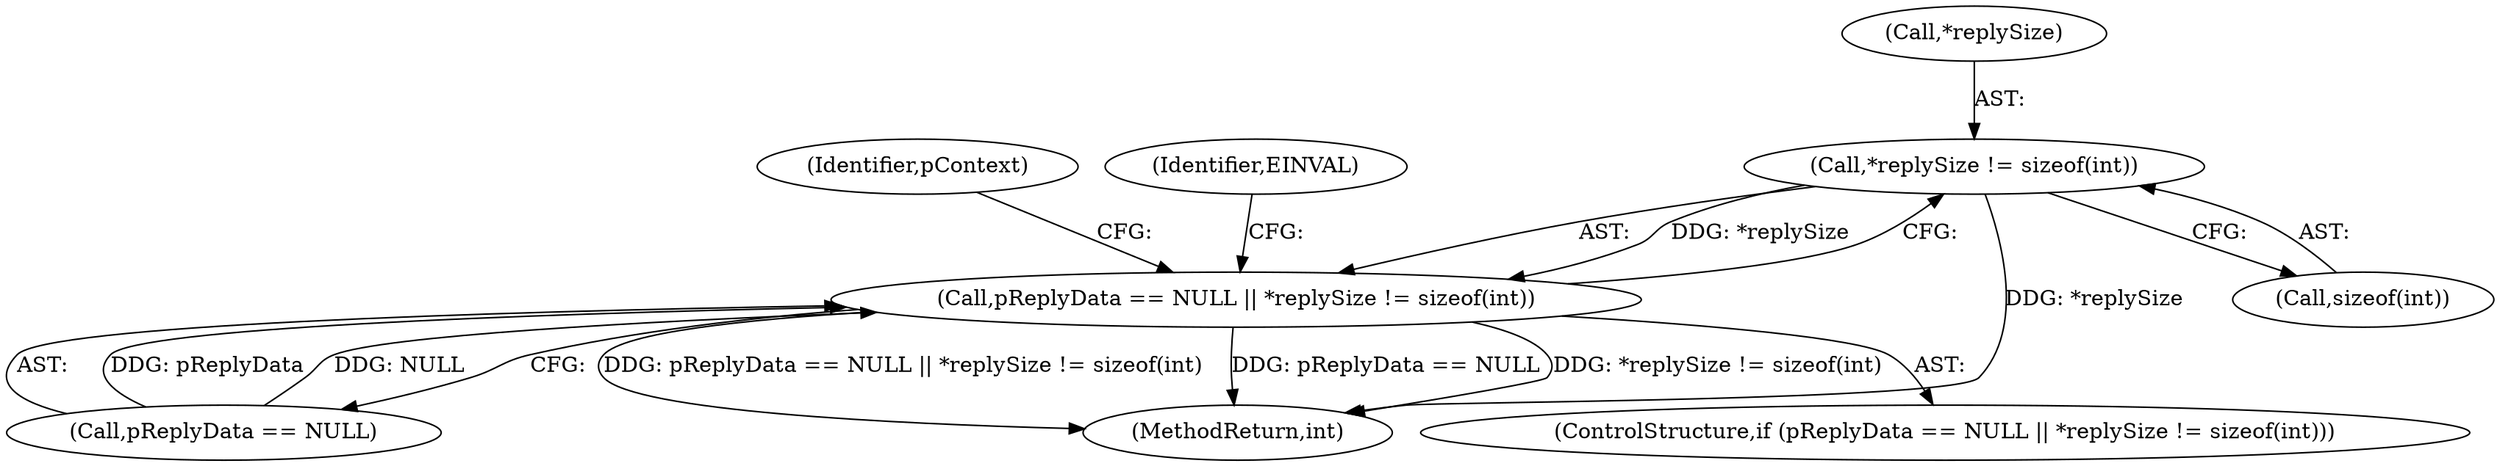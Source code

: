 digraph "0_Android_aeea52da00d210587fb3ed895de3d5f2e0264c88_11@API" {
"1000223" [label="(Call,*replySize != sizeof(int))"];
"1000219" [label="(Call,pReplyData == NULL || *replySize != sizeof(int))"];
"1000996" [label="(MethodReturn,int)"];
"1000235" [label="(Identifier,pContext)"];
"1000220" [label="(Call,pReplyData == NULL)"];
"1000224" [label="(Call,*replySize)"];
"1000219" [label="(Call,pReplyData == NULL || *replySize != sizeof(int))"];
"1000231" [label="(Identifier,EINVAL)"];
"1000218" [label="(ControlStructure,if (pReplyData == NULL || *replySize != sizeof(int)))"];
"1000223" [label="(Call,*replySize != sizeof(int))"];
"1000226" [label="(Call,sizeof(int))"];
"1000223" -> "1000219"  [label="AST: "];
"1000223" -> "1000226"  [label="CFG: "];
"1000224" -> "1000223"  [label="AST: "];
"1000226" -> "1000223"  [label="AST: "];
"1000219" -> "1000223"  [label="CFG: "];
"1000223" -> "1000996"  [label="DDG: *replySize"];
"1000223" -> "1000219"  [label="DDG: *replySize"];
"1000219" -> "1000218"  [label="AST: "];
"1000219" -> "1000220"  [label="CFG: "];
"1000220" -> "1000219"  [label="AST: "];
"1000231" -> "1000219"  [label="CFG: "];
"1000235" -> "1000219"  [label="CFG: "];
"1000219" -> "1000996"  [label="DDG: *replySize != sizeof(int)"];
"1000219" -> "1000996"  [label="DDG: pReplyData == NULL || *replySize != sizeof(int)"];
"1000219" -> "1000996"  [label="DDG: pReplyData == NULL"];
"1000220" -> "1000219"  [label="DDG: pReplyData"];
"1000220" -> "1000219"  [label="DDG: NULL"];
}
